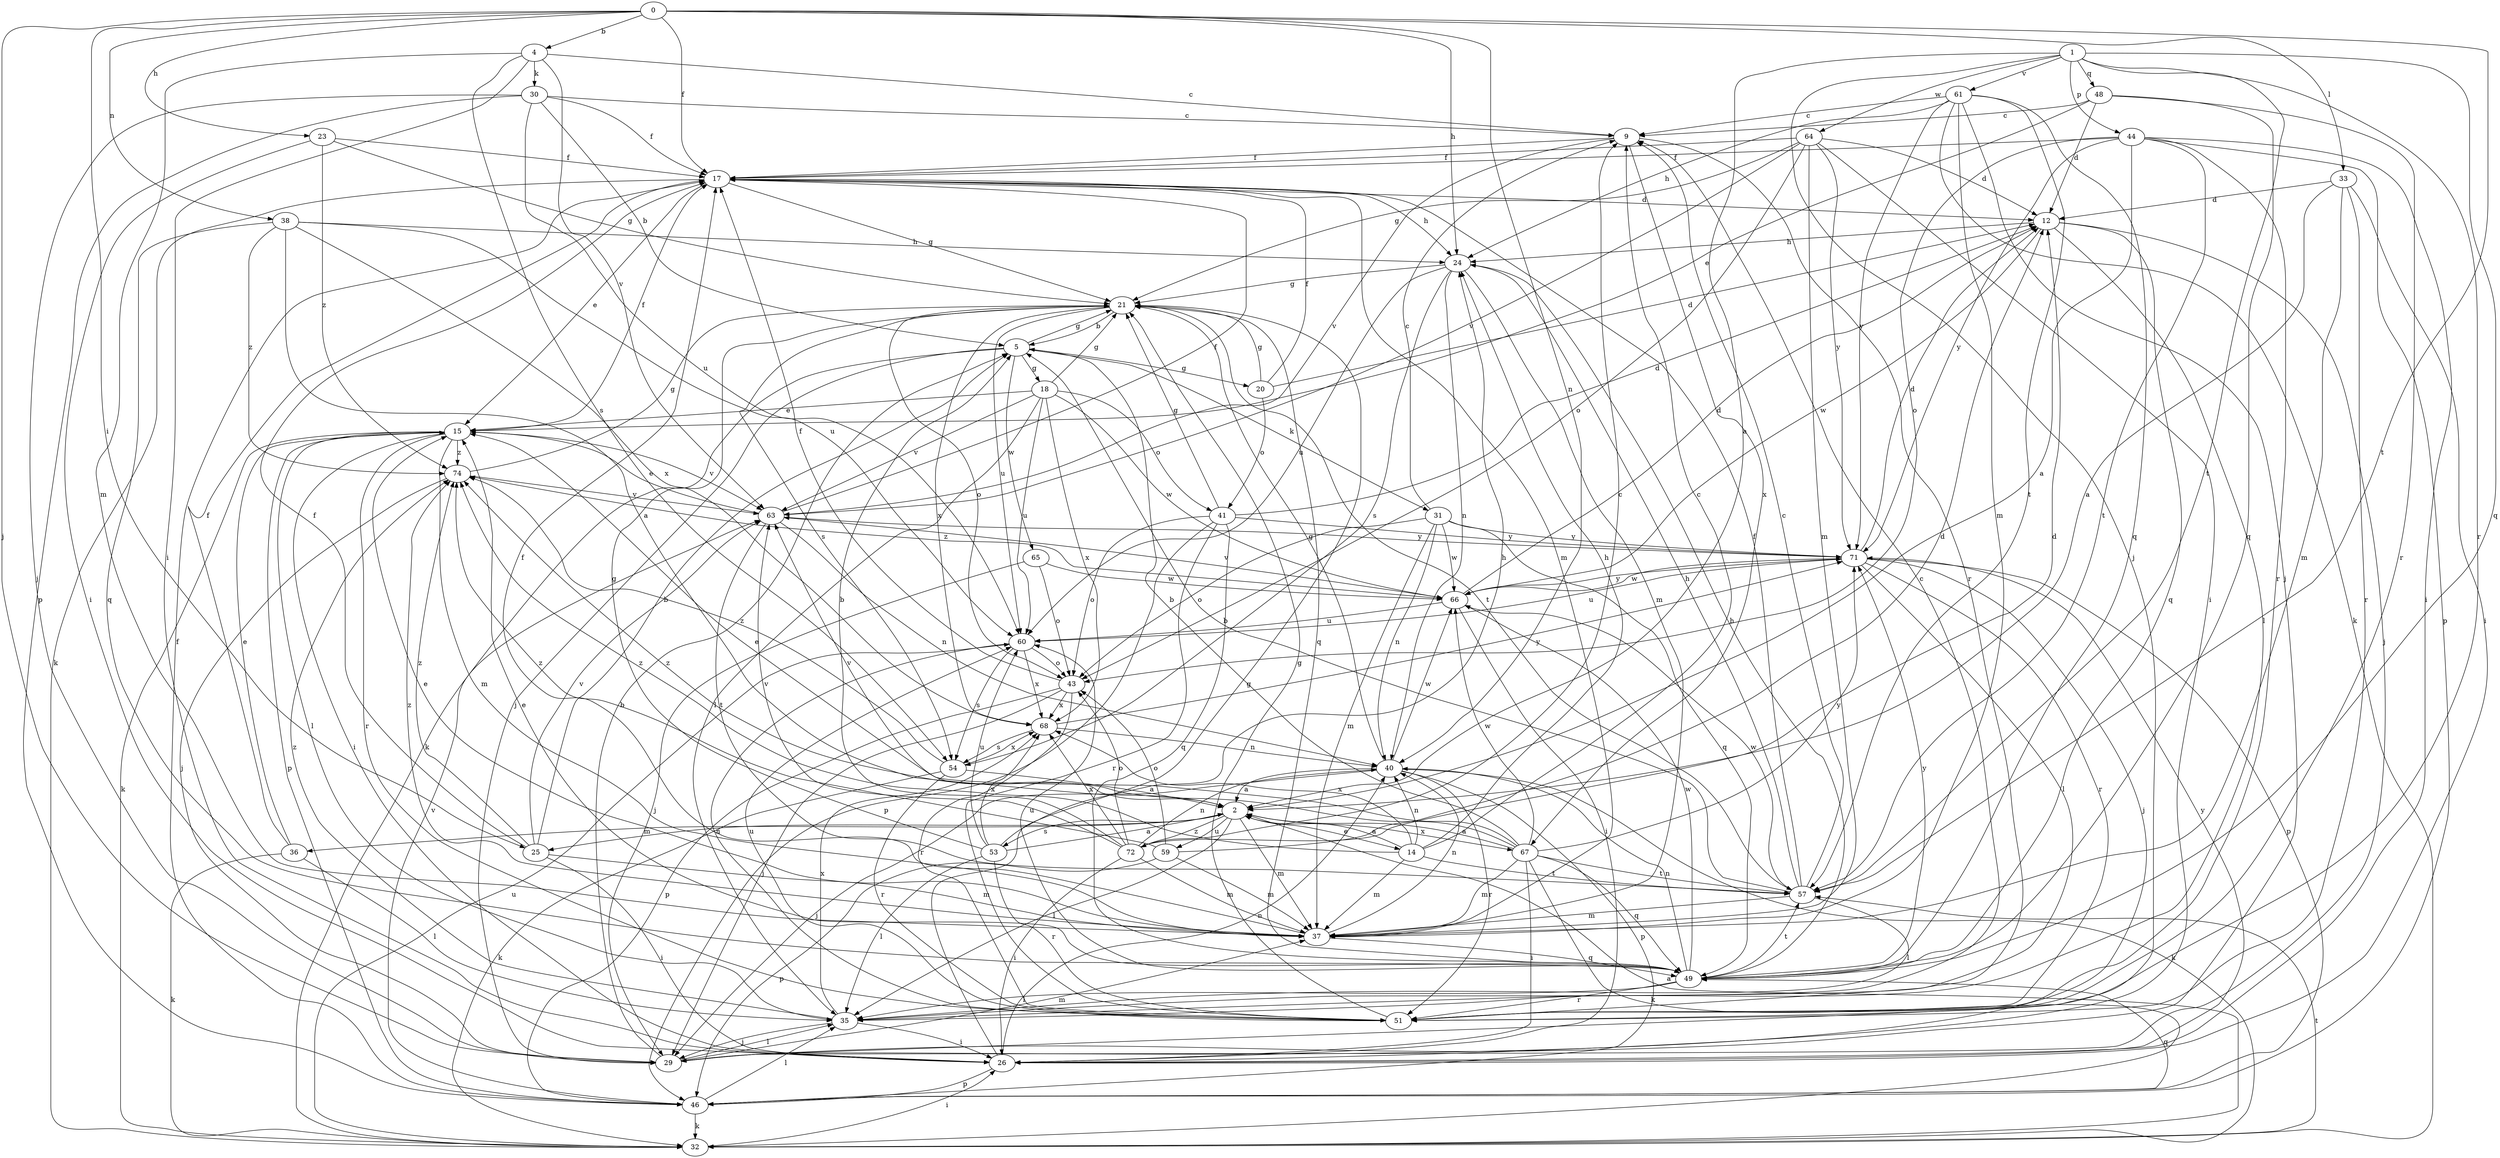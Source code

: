 strict digraph  {
0;
1;
2;
4;
5;
9;
12;
14;
15;
17;
18;
20;
21;
23;
24;
25;
26;
29;
30;
31;
32;
33;
35;
36;
37;
38;
40;
41;
43;
44;
46;
48;
49;
51;
53;
54;
57;
59;
60;
61;
63;
64;
65;
66;
67;
68;
71;
72;
74;
0 -> 4  [label=b];
0 -> 17  [label=f];
0 -> 23  [label=h];
0 -> 24  [label=h];
0 -> 25  [label=i];
0 -> 29  [label=j];
0 -> 33  [label=l];
0 -> 38  [label=n];
0 -> 40  [label=n];
0 -> 57  [label=t];
1 -> 2  [label=a];
1 -> 29  [label=j];
1 -> 44  [label=p];
1 -> 48  [label=q];
1 -> 49  [label=q];
1 -> 51  [label=r];
1 -> 57  [label=t];
1 -> 61  [label=v];
1 -> 64  [label=w];
2 -> 14  [label=e];
2 -> 25  [label=i];
2 -> 35  [label=l];
2 -> 36  [label=m];
2 -> 37  [label=m];
2 -> 53  [label=s];
2 -> 59  [label=u];
2 -> 63  [label=v];
2 -> 67  [label=x];
2 -> 72  [label=z];
4 -> 9  [label=c];
4 -> 26  [label=i];
4 -> 30  [label=k];
4 -> 37  [label=m];
4 -> 54  [label=s];
4 -> 63  [label=v];
5 -> 18  [label=g];
5 -> 20  [label=g];
5 -> 21  [label=g];
5 -> 29  [label=j];
5 -> 31  [label=k];
5 -> 32  [label=k];
5 -> 65  [label=w];
9 -> 17  [label=f];
9 -> 51  [label=r];
9 -> 63  [label=v];
9 -> 67  [label=x];
12 -> 24  [label=h];
12 -> 29  [label=j];
12 -> 35  [label=l];
12 -> 49  [label=q];
12 -> 66  [label=w];
14 -> 2  [label=a];
14 -> 9  [label=c];
14 -> 24  [label=h];
14 -> 37  [label=m];
14 -> 40  [label=n];
14 -> 57  [label=t];
14 -> 68  [label=x];
14 -> 74  [label=z];
15 -> 17  [label=f];
15 -> 26  [label=i];
15 -> 32  [label=k];
15 -> 35  [label=l];
15 -> 37  [label=m];
15 -> 46  [label=p];
15 -> 51  [label=r];
15 -> 63  [label=v];
15 -> 74  [label=z];
17 -> 12  [label=d];
17 -> 15  [label=e];
17 -> 21  [label=g];
17 -> 24  [label=h];
17 -> 32  [label=k];
17 -> 37  [label=m];
18 -> 15  [label=e];
18 -> 21  [label=g];
18 -> 35  [label=l];
18 -> 41  [label=o];
18 -> 60  [label=u];
18 -> 63  [label=v];
18 -> 66  [label=w];
18 -> 68  [label=x];
20 -> 12  [label=d];
20 -> 17  [label=f];
20 -> 21  [label=g];
20 -> 41  [label=o];
21 -> 5  [label=b];
21 -> 43  [label=o];
21 -> 49  [label=q];
21 -> 54  [label=s];
21 -> 57  [label=t];
21 -> 60  [label=u];
21 -> 68  [label=x];
23 -> 17  [label=f];
23 -> 21  [label=g];
23 -> 26  [label=i];
23 -> 74  [label=z];
24 -> 21  [label=g];
24 -> 37  [label=m];
24 -> 40  [label=n];
24 -> 54  [label=s];
24 -> 60  [label=u];
25 -> 5  [label=b];
25 -> 17  [label=f];
25 -> 26  [label=i];
25 -> 37  [label=m];
25 -> 63  [label=v];
25 -> 74  [label=z];
26 -> 21  [label=g];
26 -> 40  [label=n];
26 -> 46  [label=p];
26 -> 71  [label=y];
29 -> 5  [label=b];
29 -> 35  [label=l];
29 -> 37  [label=m];
30 -> 5  [label=b];
30 -> 9  [label=c];
30 -> 17  [label=f];
30 -> 29  [label=j];
30 -> 46  [label=p];
30 -> 60  [label=u];
31 -> 9  [label=c];
31 -> 37  [label=m];
31 -> 40  [label=n];
31 -> 43  [label=o];
31 -> 49  [label=q];
31 -> 66  [label=w];
31 -> 71  [label=y];
32 -> 2  [label=a];
32 -> 26  [label=i];
32 -> 57  [label=t];
32 -> 60  [label=u];
33 -> 2  [label=a];
33 -> 12  [label=d];
33 -> 26  [label=i];
33 -> 37  [label=m];
33 -> 51  [label=r];
35 -> 9  [label=c];
35 -> 26  [label=i];
35 -> 29  [label=j];
35 -> 68  [label=x];
35 -> 74  [label=z];
36 -> 15  [label=e];
36 -> 17  [label=f];
36 -> 32  [label=k];
36 -> 35  [label=l];
37 -> 15  [label=e];
37 -> 17  [label=f];
37 -> 40  [label=n];
37 -> 49  [label=q];
37 -> 74  [label=z];
38 -> 2  [label=a];
38 -> 24  [label=h];
38 -> 49  [label=q];
38 -> 60  [label=u];
38 -> 68  [label=x];
38 -> 74  [label=z];
40 -> 2  [label=a];
40 -> 21  [label=g];
40 -> 29  [label=j];
40 -> 32  [label=k];
40 -> 46  [label=p];
40 -> 51  [label=r];
40 -> 66  [label=w];
41 -> 12  [label=d];
41 -> 21  [label=g];
41 -> 43  [label=o];
41 -> 46  [label=p];
41 -> 49  [label=q];
41 -> 51  [label=r];
41 -> 71  [label=y];
43 -> 17  [label=f];
43 -> 29  [label=j];
43 -> 46  [label=p];
43 -> 51  [label=r];
43 -> 68  [label=x];
44 -> 2  [label=a];
44 -> 17  [label=f];
44 -> 26  [label=i];
44 -> 43  [label=o];
44 -> 46  [label=p];
44 -> 51  [label=r];
44 -> 57  [label=t];
44 -> 71  [label=y];
46 -> 17  [label=f];
46 -> 32  [label=k];
46 -> 35  [label=l];
46 -> 49  [label=q];
46 -> 63  [label=v];
48 -> 9  [label=c];
48 -> 12  [label=d];
48 -> 15  [label=e];
48 -> 49  [label=q];
48 -> 51  [label=r];
49 -> 15  [label=e];
49 -> 24  [label=h];
49 -> 35  [label=l];
49 -> 40  [label=n];
49 -> 51  [label=r];
49 -> 57  [label=t];
49 -> 60  [label=u];
49 -> 66  [label=w];
49 -> 71  [label=y];
51 -> 21  [label=g];
51 -> 60  [label=u];
53 -> 2  [label=a];
53 -> 21  [label=g];
53 -> 24  [label=h];
53 -> 35  [label=l];
53 -> 51  [label=r];
53 -> 60  [label=u];
53 -> 68  [label=x];
54 -> 2  [label=a];
54 -> 32  [label=k];
54 -> 51  [label=r];
54 -> 68  [label=x];
54 -> 74  [label=z];
57 -> 5  [label=b];
57 -> 9  [label=c];
57 -> 17  [label=f];
57 -> 24  [label=h];
57 -> 35  [label=l];
57 -> 37  [label=m];
57 -> 66  [label=w];
59 -> 12  [label=d];
59 -> 37  [label=m];
59 -> 43  [label=o];
59 -> 46  [label=p];
59 -> 74  [label=z];
60 -> 43  [label=o];
60 -> 51  [label=r];
60 -> 54  [label=s];
60 -> 68  [label=x];
61 -> 9  [label=c];
61 -> 24  [label=h];
61 -> 29  [label=j];
61 -> 32  [label=k];
61 -> 37  [label=m];
61 -> 49  [label=q];
61 -> 57  [label=t];
61 -> 71  [label=y];
63 -> 15  [label=e];
63 -> 17  [label=f];
63 -> 40  [label=n];
63 -> 57  [label=t];
63 -> 71  [label=y];
64 -> 12  [label=d];
64 -> 17  [label=f];
64 -> 21  [label=g];
64 -> 26  [label=i];
64 -> 37  [label=m];
64 -> 43  [label=o];
64 -> 63  [label=v];
64 -> 71  [label=y];
65 -> 29  [label=j];
65 -> 43  [label=o];
65 -> 66  [label=w];
66 -> 12  [label=d];
66 -> 26  [label=i];
66 -> 60  [label=u];
66 -> 63  [label=v];
66 -> 71  [label=y];
66 -> 74  [label=z];
67 -> 2  [label=a];
67 -> 5  [label=b];
67 -> 15  [label=e];
67 -> 26  [label=i];
67 -> 32  [label=k];
67 -> 37  [label=m];
67 -> 49  [label=q];
67 -> 57  [label=t];
67 -> 66  [label=w];
67 -> 71  [label=y];
67 -> 74  [label=z];
68 -> 40  [label=n];
68 -> 54  [label=s];
68 -> 71  [label=y];
71 -> 12  [label=d];
71 -> 29  [label=j];
71 -> 35  [label=l];
71 -> 46  [label=p];
71 -> 51  [label=r];
71 -> 60  [label=u];
71 -> 66  [label=w];
72 -> 5  [label=b];
72 -> 9  [label=c];
72 -> 12  [label=d];
72 -> 26  [label=i];
72 -> 37  [label=m];
72 -> 40  [label=n];
72 -> 43  [label=o];
72 -> 63  [label=v];
72 -> 68  [label=x];
74 -> 21  [label=g];
74 -> 29  [label=j];
74 -> 63  [label=v];
}
